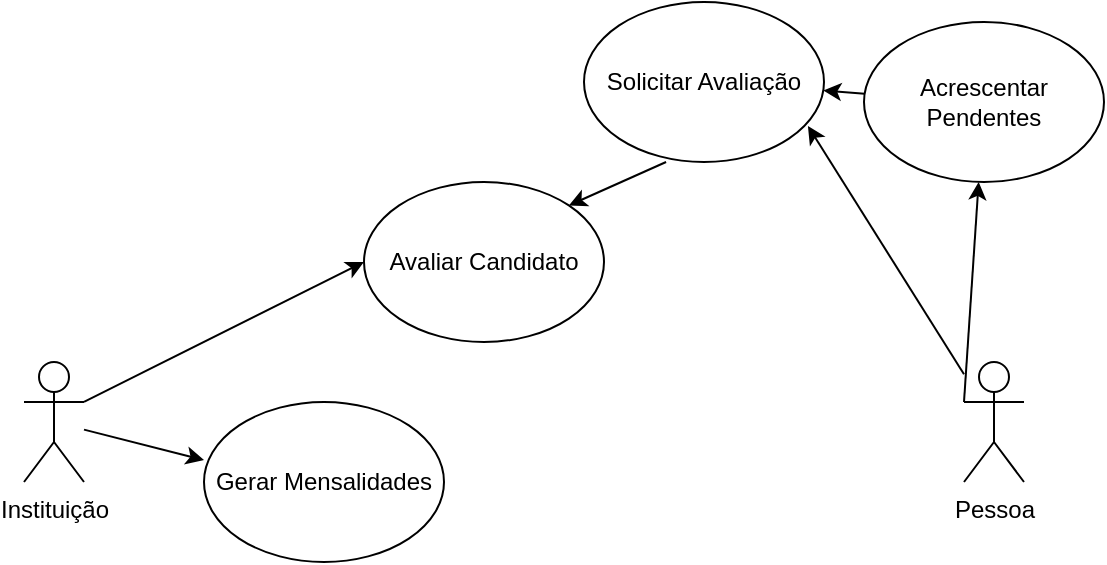 <mxfile version="21.1.9" type="github">
  <diagram name="Página-1" id="FYVW6FhbBVzhqVDmXnn-">
    <mxGraphModel dx="880" dy="484" grid="1" gridSize="10" guides="1" tooltips="1" connect="1" arrows="1" fold="1" page="1" pageScale="1" pageWidth="827" pageHeight="1169" math="0" shadow="0">
      <root>
        <mxCell id="0" />
        <mxCell id="1" parent="0" />
        <mxCell id="Wt9r3CEBOYQ-TrDpD4bI-1" value="Pessoa" style="shape=umlActor;verticalLabelPosition=bottom;verticalAlign=top;html=1;outlineConnect=0;" vertex="1" parent="1">
          <mxGeometry x="520" y="230" width="30" height="60" as="geometry" />
        </mxCell>
        <mxCell id="Wt9r3CEBOYQ-TrDpD4bI-2" value="Solicitar Avaliação" style="ellipse;whiteSpace=wrap;html=1;" vertex="1" parent="1">
          <mxGeometry x="330" y="50" width="120" height="80" as="geometry" />
        </mxCell>
        <mxCell id="Wt9r3CEBOYQ-TrDpD4bI-3" value="Acrescentar Pendentes" style="ellipse;whiteSpace=wrap;html=1;" vertex="1" parent="1">
          <mxGeometry x="470" y="60" width="120" height="80" as="geometry" />
        </mxCell>
        <mxCell id="Wt9r3CEBOYQ-TrDpD4bI-4" value="Instituição" style="shape=umlActor;verticalLabelPosition=bottom;verticalAlign=top;html=1;outlineConnect=0;" vertex="1" parent="1">
          <mxGeometry x="50" y="230" width="30" height="60" as="geometry" />
        </mxCell>
        <mxCell id="Wt9r3CEBOYQ-TrDpD4bI-6" value="Avaliar Candidato" style="ellipse;whiteSpace=wrap;html=1;" vertex="1" parent="1">
          <mxGeometry x="220" y="140" width="120" height="80" as="geometry" />
        </mxCell>
        <mxCell id="Wt9r3CEBOYQ-TrDpD4bI-7" value="Gerar Mensalidades" style="ellipse;whiteSpace=wrap;html=1;" vertex="1" parent="1">
          <mxGeometry x="140" y="250" width="120" height="80" as="geometry" />
        </mxCell>
        <mxCell id="Wt9r3CEBOYQ-TrDpD4bI-8" value="" style="endArrow=classic;html=1;rounded=0;exitX=1;exitY=0.333;exitDx=0;exitDy=0;exitPerimeter=0;entryX=0;entryY=0.5;entryDx=0;entryDy=0;" edge="1" parent="1" source="Wt9r3CEBOYQ-TrDpD4bI-4" target="Wt9r3CEBOYQ-TrDpD4bI-6">
          <mxGeometry width="50" height="50" relative="1" as="geometry">
            <mxPoint x="390" y="270" as="sourcePoint" />
            <mxPoint x="260" y="210" as="targetPoint" />
          </mxGeometry>
        </mxCell>
        <mxCell id="Wt9r3CEBOYQ-TrDpD4bI-9" value="" style="endArrow=classic;html=1;rounded=0;entryX=0;entryY=0.363;entryDx=0;entryDy=0;entryPerimeter=0;" edge="1" parent="1" source="Wt9r3CEBOYQ-TrDpD4bI-4" target="Wt9r3CEBOYQ-TrDpD4bI-7">
          <mxGeometry width="50" height="50" relative="1" as="geometry">
            <mxPoint x="390" y="270" as="sourcePoint" />
            <mxPoint x="440" y="220" as="targetPoint" />
          </mxGeometry>
        </mxCell>
        <mxCell id="Wt9r3CEBOYQ-TrDpD4bI-10" value="" style="endArrow=classic;html=1;rounded=0;" edge="1" parent="1" source="Wt9r3CEBOYQ-TrDpD4bI-3" target="Wt9r3CEBOYQ-TrDpD4bI-2">
          <mxGeometry width="50" height="50" relative="1" as="geometry">
            <mxPoint x="390" y="270" as="sourcePoint" />
            <mxPoint x="440" y="220" as="targetPoint" />
          </mxGeometry>
        </mxCell>
        <mxCell id="Wt9r3CEBOYQ-TrDpD4bI-11" value="" style="endArrow=classic;html=1;rounded=0;exitX=0.342;exitY=1;exitDx=0;exitDy=0;exitPerimeter=0;entryX=1;entryY=0;entryDx=0;entryDy=0;" edge="1" parent="1" source="Wt9r3CEBOYQ-TrDpD4bI-2" target="Wt9r3CEBOYQ-TrDpD4bI-6">
          <mxGeometry width="50" height="50" relative="1" as="geometry">
            <mxPoint x="390" y="270" as="sourcePoint" />
            <mxPoint x="440" y="220" as="targetPoint" />
          </mxGeometry>
        </mxCell>
        <mxCell id="Wt9r3CEBOYQ-TrDpD4bI-12" value="" style="endArrow=classic;html=1;rounded=0;exitX=0;exitY=0.333;exitDx=0;exitDy=0;exitPerimeter=0;" edge="1" parent="1" source="Wt9r3CEBOYQ-TrDpD4bI-1" target="Wt9r3CEBOYQ-TrDpD4bI-3">
          <mxGeometry width="50" height="50" relative="1" as="geometry">
            <mxPoint x="700" y="210" as="sourcePoint" />
            <mxPoint x="440" y="220" as="targetPoint" />
          </mxGeometry>
        </mxCell>
        <mxCell id="Wt9r3CEBOYQ-TrDpD4bI-13" value="" style="endArrow=classic;html=1;rounded=0;entryX=0.933;entryY=0.775;entryDx=0;entryDy=0;entryPerimeter=0;" edge="1" parent="1" source="Wt9r3CEBOYQ-TrDpD4bI-1" target="Wt9r3CEBOYQ-TrDpD4bI-2">
          <mxGeometry width="50" height="50" relative="1" as="geometry">
            <mxPoint x="390" y="270" as="sourcePoint" />
            <mxPoint x="440" y="220" as="targetPoint" />
          </mxGeometry>
        </mxCell>
      </root>
    </mxGraphModel>
  </diagram>
</mxfile>
